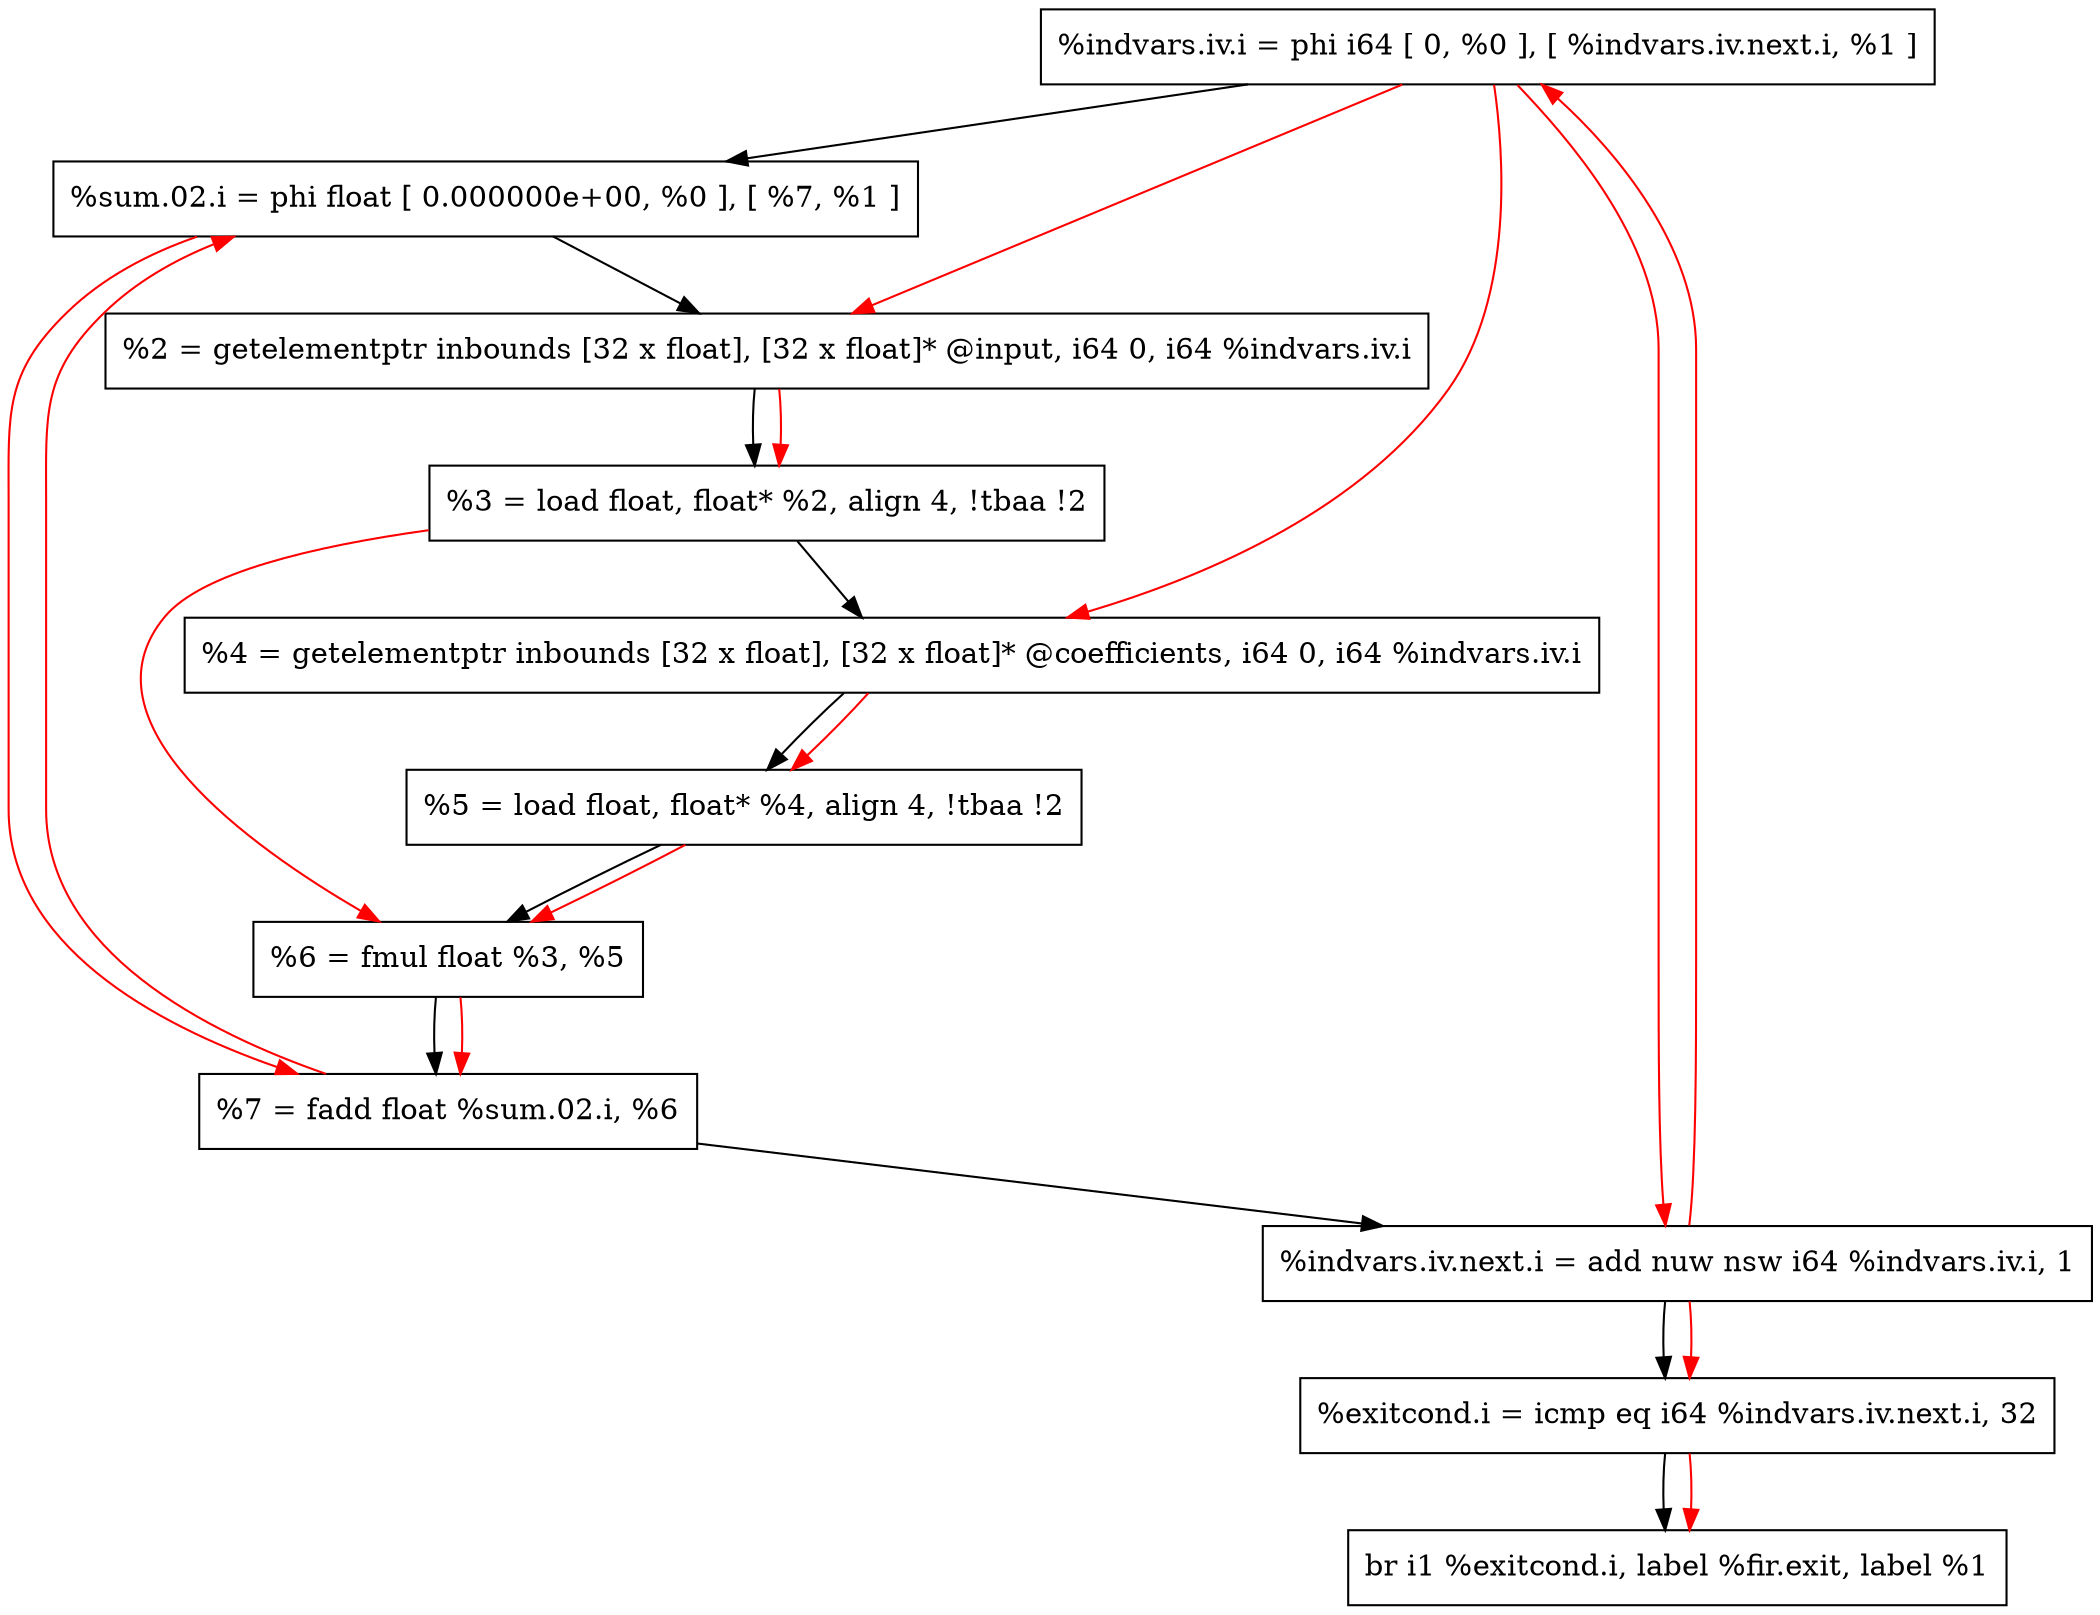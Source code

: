 digraph "DFG for'main' function" {
	Node0x7fd611e09a88[shape=record, label="  %indvars.iv.i = phi i64 [ 0, %0 ], [ %indvars.iv.next.i, %1 ]"];
	Node0x7fd611e097a8[shape=record, label="  %sum.02.i = phi float [ 0.000000e+00, %0 ], [ %7, %1 ]"];
	Node0x7fd611e09328[shape=record, label="  %2 = getelementptr inbounds [32 x float], [32 x float]* @input, i64 0, i64 %indvars.iv.i"];
	Node0x7fd611e09398[shape=record, label="  %3 = load float, float* %2, align 4, !tbaa !2"];
	Node0x7fd611e09b68[shape=record, label="  %4 = getelementptr inbounds [32 x float], [32 x float]* @coefficients, i64 0, i64 %indvars.iv.i"];
	Node0x7fd611e093f8[shape=record, label="  %5 = load float, float* %4, align 4, !tbaa !2"];
	Node0x7fd611e09bf0[shape=record, label="  %6 = fmul float %3, %5"];
	Node0x7fd611e09c60[shape=record, label="  %7 = fadd float %sum.02.i, %6"];
	Node0x7fd611e09cd0[shape=record, label="  %indvars.iv.next.i = add nuw nsw i64 %indvars.iv.i, 1"];
	Node0x7fd611e0a1d0[shape=record, label="  %exitcond.i = icmp eq i64 %indvars.iv.next.i, 32"];
	Node0x7fd611e0a258[shape=record, label="  br i1 %exitcond.i, label %fir.exit, label %1"];
	Node0x7fd611e09a88 -> Node0x7fd611e097a8
	Node0x7fd611e097a8 -> Node0x7fd611e09328
	Node0x7fd611e09328 -> Node0x7fd611e09398
	Node0x7fd611e09398 -> Node0x7fd611e09b68
	Node0x7fd611e09b68 -> Node0x7fd611e093f8
	Node0x7fd611e093f8 -> Node0x7fd611e09bf0
	Node0x7fd611e09bf0 -> Node0x7fd611e09c60
	Node0x7fd611e09c60 -> Node0x7fd611e09cd0
	Node0x7fd611e09cd0 -> Node0x7fd611e0a1d0
	Node0x7fd611e0a1d0 -> Node0x7fd611e0a258
edge [color=red]
	Node0x7fd611e09cd0 -> Node0x7fd611e09a88
	Node0x7fd611e09c60 -> Node0x7fd611e097a8
	Node0x7fd611e09a88 -> Node0x7fd611e09328
	Node0x7fd611e09328 -> Node0x7fd611e09398
	Node0x7fd611e09a88 -> Node0x7fd611e09b68
	Node0x7fd611e09b68 -> Node0x7fd611e093f8
	Node0x7fd611e09398 -> Node0x7fd611e09bf0
	Node0x7fd611e093f8 -> Node0x7fd611e09bf0
	Node0x7fd611e097a8 -> Node0x7fd611e09c60
	Node0x7fd611e09bf0 -> Node0x7fd611e09c60
	Node0x7fd611e09a88 -> Node0x7fd611e09cd0
	Node0x7fd611e09cd0 -> Node0x7fd611e0a1d0
	Node0x7fd611e0a1d0 -> Node0x7fd611e0a258
}
